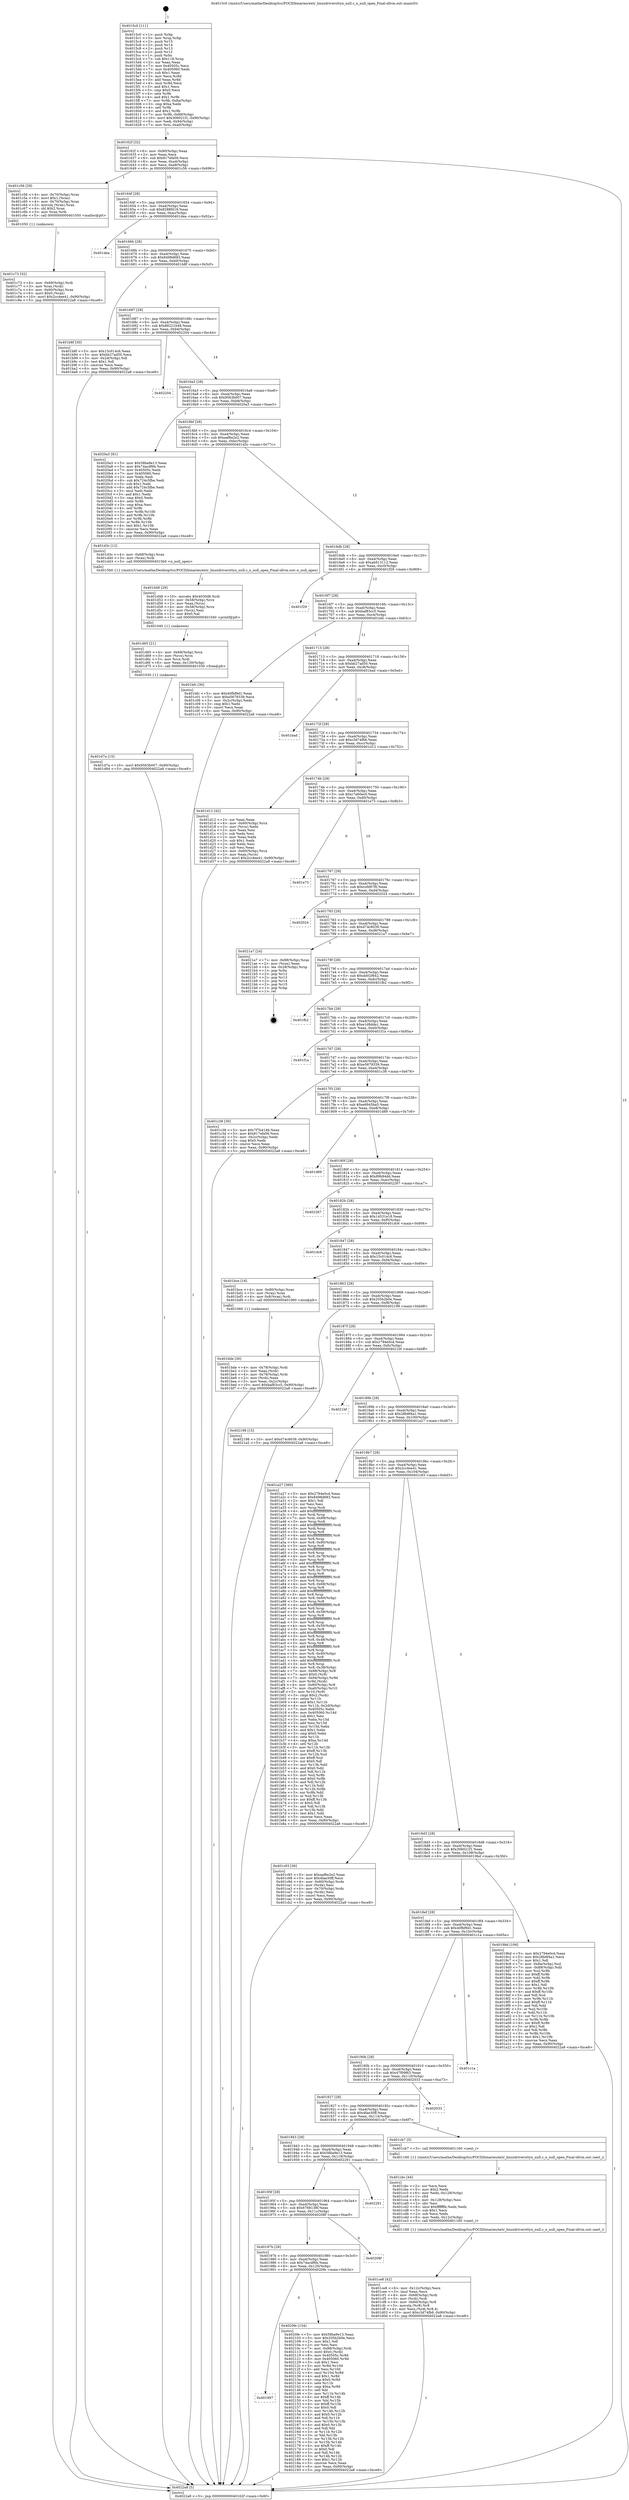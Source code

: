 digraph "0x4015c0" {
  label = "0x4015c0 (/mnt/c/Users/mathe/Desktop/tcc/POCII/binaries/extr_linuxdriversttyn_null.c_n_null_open_Final-ollvm.out::main(0))"
  labelloc = "t"
  node[shape=record]

  Entry [label="",width=0.3,height=0.3,shape=circle,fillcolor=black,style=filled]
  "0x40162f" [label="{
     0x40162f [32]\l
     | [instrs]\l
     &nbsp;&nbsp;0x40162f \<+6\>: mov -0x90(%rbp),%eax\l
     &nbsp;&nbsp;0x401635 \<+2\>: mov %eax,%ecx\l
     &nbsp;&nbsp;0x401637 \<+6\>: sub $0x817efa56,%ecx\l
     &nbsp;&nbsp;0x40163d \<+6\>: mov %eax,-0xa4(%rbp)\l
     &nbsp;&nbsp;0x401643 \<+6\>: mov %ecx,-0xa8(%rbp)\l
     &nbsp;&nbsp;0x401649 \<+6\>: je 0000000000401c56 \<main+0x696\>\l
  }"]
  "0x401c56" [label="{
     0x401c56 [29]\l
     | [instrs]\l
     &nbsp;&nbsp;0x401c56 \<+4\>: mov -0x70(%rbp),%rax\l
     &nbsp;&nbsp;0x401c5a \<+6\>: movl $0x1,(%rax)\l
     &nbsp;&nbsp;0x401c60 \<+4\>: mov -0x70(%rbp),%rax\l
     &nbsp;&nbsp;0x401c64 \<+3\>: movslq (%rax),%rax\l
     &nbsp;&nbsp;0x401c67 \<+4\>: shl $0x2,%rax\l
     &nbsp;&nbsp;0x401c6b \<+3\>: mov %rax,%rdi\l
     &nbsp;&nbsp;0x401c6e \<+5\>: call 0000000000401050 \<malloc@plt\>\l
     | [calls]\l
     &nbsp;&nbsp;0x401050 \{1\} (unknown)\l
  }"]
  "0x40164f" [label="{
     0x40164f [28]\l
     | [instrs]\l
     &nbsp;&nbsp;0x40164f \<+5\>: jmp 0000000000401654 \<main+0x94\>\l
     &nbsp;&nbsp;0x401654 \<+6\>: mov -0xa4(%rbp),%eax\l
     &nbsp;&nbsp;0x40165a \<+5\>: sub $0x8288f418,%eax\l
     &nbsp;&nbsp;0x40165f \<+6\>: mov %eax,-0xac(%rbp)\l
     &nbsp;&nbsp;0x401665 \<+6\>: je 0000000000401dea \<main+0x82a\>\l
  }"]
  Exit [label="",width=0.3,height=0.3,shape=circle,fillcolor=black,style=filled,peripheries=2]
  "0x401dea" [label="{
     0x401dea\l
  }", style=dashed]
  "0x40166b" [label="{
     0x40166b [28]\l
     | [instrs]\l
     &nbsp;&nbsp;0x40166b \<+5\>: jmp 0000000000401670 \<main+0xb0\>\l
     &nbsp;&nbsp;0x401670 \<+6\>: mov -0xa4(%rbp),%eax\l
     &nbsp;&nbsp;0x401676 \<+5\>: sub $0x8498d683,%eax\l
     &nbsp;&nbsp;0x40167b \<+6\>: mov %eax,-0xb0(%rbp)\l
     &nbsp;&nbsp;0x401681 \<+6\>: je 0000000000401b8f \<main+0x5cf\>\l
  }"]
  "0x401997" [label="{
     0x401997\l
  }", style=dashed]
  "0x401b8f" [label="{
     0x401b8f [30]\l
     | [instrs]\l
     &nbsp;&nbsp;0x401b8f \<+5\>: mov $0x15c014c6,%eax\l
     &nbsp;&nbsp;0x401b94 \<+5\>: mov $0xbb27ad50,%ecx\l
     &nbsp;&nbsp;0x401b99 \<+3\>: mov -0x2d(%rbp),%dl\l
     &nbsp;&nbsp;0x401b9c \<+3\>: test $0x1,%dl\l
     &nbsp;&nbsp;0x401b9f \<+3\>: cmovne %ecx,%eax\l
     &nbsp;&nbsp;0x401ba2 \<+6\>: mov %eax,-0x90(%rbp)\l
     &nbsp;&nbsp;0x401ba8 \<+5\>: jmp 00000000004022a8 \<main+0xce8\>\l
  }"]
  "0x401687" [label="{
     0x401687 [28]\l
     | [instrs]\l
     &nbsp;&nbsp;0x401687 \<+5\>: jmp 000000000040168c \<main+0xcc\>\l
     &nbsp;&nbsp;0x40168c \<+6\>: mov -0xa4(%rbp),%eax\l
     &nbsp;&nbsp;0x401692 \<+5\>: sub $0x88221b48,%eax\l
     &nbsp;&nbsp;0x401697 \<+6\>: mov %eax,-0xb4(%rbp)\l
     &nbsp;&nbsp;0x40169d \<+6\>: je 0000000000402204 \<main+0xc44\>\l
  }"]
  "0x4020fe" [label="{
     0x4020fe [154]\l
     | [instrs]\l
     &nbsp;&nbsp;0x4020fe \<+5\>: mov $0x58ba9e13,%eax\l
     &nbsp;&nbsp;0x402103 \<+5\>: mov $0x205b2b0e,%ecx\l
     &nbsp;&nbsp;0x402108 \<+2\>: mov $0x1,%dl\l
     &nbsp;&nbsp;0x40210a \<+2\>: xor %esi,%esi\l
     &nbsp;&nbsp;0x40210c \<+7\>: mov -0x88(%rbp),%rdi\l
     &nbsp;&nbsp;0x402113 \<+6\>: movl $0x0,(%rdi)\l
     &nbsp;&nbsp;0x402119 \<+8\>: mov 0x40505c,%r8d\l
     &nbsp;&nbsp;0x402121 \<+8\>: mov 0x405060,%r9d\l
     &nbsp;&nbsp;0x402129 \<+3\>: sub $0x1,%esi\l
     &nbsp;&nbsp;0x40212c \<+3\>: mov %r8d,%r10d\l
     &nbsp;&nbsp;0x40212f \<+3\>: add %esi,%r10d\l
     &nbsp;&nbsp;0x402132 \<+4\>: imul %r10d,%r8d\l
     &nbsp;&nbsp;0x402136 \<+4\>: and $0x1,%r8d\l
     &nbsp;&nbsp;0x40213a \<+4\>: cmp $0x0,%r8d\l
     &nbsp;&nbsp;0x40213e \<+4\>: sete %r11b\l
     &nbsp;&nbsp;0x402142 \<+4\>: cmp $0xa,%r9d\l
     &nbsp;&nbsp;0x402146 \<+3\>: setl %bl\l
     &nbsp;&nbsp;0x402149 \<+3\>: mov %r11b,%r14b\l
     &nbsp;&nbsp;0x40214c \<+4\>: xor $0xff,%r14b\l
     &nbsp;&nbsp;0x402150 \<+3\>: mov %bl,%r15b\l
     &nbsp;&nbsp;0x402153 \<+4\>: xor $0xff,%r15b\l
     &nbsp;&nbsp;0x402157 \<+3\>: xor $0x0,%dl\l
     &nbsp;&nbsp;0x40215a \<+3\>: mov %r14b,%r12b\l
     &nbsp;&nbsp;0x40215d \<+4\>: and $0x0,%r12b\l
     &nbsp;&nbsp;0x402161 \<+3\>: and %dl,%r11b\l
     &nbsp;&nbsp;0x402164 \<+3\>: mov %r15b,%r13b\l
     &nbsp;&nbsp;0x402167 \<+4\>: and $0x0,%r13b\l
     &nbsp;&nbsp;0x40216b \<+2\>: and %dl,%bl\l
     &nbsp;&nbsp;0x40216d \<+3\>: or %r11b,%r12b\l
     &nbsp;&nbsp;0x402170 \<+3\>: or %bl,%r13b\l
     &nbsp;&nbsp;0x402173 \<+3\>: xor %r13b,%r12b\l
     &nbsp;&nbsp;0x402176 \<+3\>: or %r15b,%r14b\l
     &nbsp;&nbsp;0x402179 \<+4\>: xor $0xff,%r14b\l
     &nbsp;&nbsp;0x40217d \<+3\>: or $0x0,%dl\l
     &nbsp;&nbsp;0x402180 \<+3\>: and %dl,%r14b\l
     &nbsp;&nbsp;0x402183 \<+3\>: or %r14b,%r12b\l
     &nbsp;&nbsp;0x402186 \<+4\>: test $0x1,%r12b\l
     &nbsp;&nbsp;0x40218a \<+3\>: cmovne %ecx,%eax\l
     &nbsp;&nbsp;0x40218d \<+6\>: mov %eax,-0x90(%rbp)\l
     &nbsp;&nbsp;0x402193 \<+5\>: jmp 00000000004022a8 \<main+0xce8\>\l
  }"]
  "0x402204" [label="{
     0x402204\l
  }", style=dashed]
  "0x4016a3" [label="{
     0x4016a3 [28]\l
     | [instrs]\l
     &nbsp;&nbsp;0x4016a3 \<+5\>: jmp 00000000004016a8 \<main+0xe8\>\l
     &nbsp;&nbsp;0x4016a8 \<+6\>: mov -0xa4(%rbp),%eax\l
     &nbsp;&nbsp;0x4016ae \<+5\>: sub $0x9563b007,%eax\l
     &nbsp;&nbsp;0x4016b3 \<+6\>: mov %eax,-0xb8(%rbp)\l
     &nbsp;&nbsp;0x4016b9 \<+6\>: je 00000000004020a3 \<main+0xae3\>\l
  }"]
  "0x40197b" [label="{
     0x40197b [28]\l
     | [instrs]\l
     &nbsp;&nbsp;0x40197b \<+5\>: jmp 0000000000401980 \<main+0x3c0\>\l
     &nbsp;&nbsp;0x401980 \<+6\>: mov -0xa4(%rbp),%eax\l
     &nbsp;&nbsp;0x401986 \<+5\>: sub $0x74acdf6b,%eax\l
     &nbsp;&nbsp;0x40198b \<+6\>: mov %eax,-0x120(%rbp)\l
     &nbsp;&nbsp;0x401991 \<+6\>: je 00000000004020fe \<main+0xb3e\>\l
  }"]
  "0x4020a3" [label="{
     0x4020a3 [91]\l
     | [instrs]\l
     &nbsp;&nbsp;0x4020a3 \<+5\>: mov $0x58ba9e13,%eax\l
     &nbsp;&nbsp;0x4020a8 \<+5\>: mov $0x74acdf6b,%ecx\l
     &nbsp;&nbsp;0x4020ad \<+7\>: mov 0x40505c,%edx\l
     &nbsp;&nbsp;0x4020b4 \<+7\>: mov 0x405060,%esi\l
     &nbsp;&nbsp;0x4020bb \<+2\>: mov %edx,%edi\l
     &nbsp;&nbsp;0x4020bd \<+6\>: sub $0x724c5fbe,%edi\l
     &nbsp;&nbsp;0x4020c3 \<+3\>: sub $0x1,%edi\l
     &nbsp;&nbsp;0x4020c6 \<+6\>: add $0x724c5fbe,%edi\l
     &nbsp;&nbsp;0x4020cc \<+3\>: imul %edi,%edx\l
     &nbsp;&nbsp;0x4020cf \<+3\>: and $0x1,%edx\l
     &nbsp;&nbsp;0x4020d2 \<+3\>: cmp $0x0,%edx\l
     &nbsp;&nbsp;0x4020d5 \<+4\>: sete %r8b\l
     &nbsp;&nbsp;0x4020d9 \<+3\>: cmp $0xa,%esi\l
     &nbsp;&nbsp;0x4020dc \<+4\>: setl %r9b\l
     &nbsp;&nbsp;0x4020e0 \<+3\>: mov %r8b,%r10b\l
     &nbsp;&nbsp;0x4020e3 \<+3\>: and %r9b,%r10b\l
     &nbsp;&nbsp;0x4020e6 \<+3\>: xor %r9b,%r8b\l
     &nbsp;&nbsp;0x4020e9 \<+3\>: or %r8b,%r10b\l
     &nbsp;&nbsp;0x4020ec \<+4\>: test $0x1,%r10b\l
     &nbsp;&nbsp;0x4020f0 \<+3\>: cmovne %ecx,%eax\l
     &nbsp;&nbsp;0x4020f3 \<+6\>: mov %eax,-0x90(%rbp)\l
     &nbsp;&nbsp;0x4020f9 \<+5\>: jmp 00000000004022a8 \<main+0xce8\>\l
  }"]
  "0x4016bf" [label="{
     0x4016bf [28]\l
     | [instrs]\l
     &nbsp;&nbsp;0x4016bf \<+5\>: jmp 00000000004016c4 \<main+0x104\>\l
     &nbsp;&nbsp;0x4016c4 \<+6\>: mov -0xa4(%rbp),%eax\l
     &nbsp;&nbsp;0x4016ca \<+5\>: sub $0xaaf6e2e2,%eax\l
     &nbsp;&nbsp;0x4016cf \<+6\>: mov %eax,-0xbc(%rbp)\l
     &nbsp;&nbsp;0x4016d5 \<+6\>: je 0000000000401d3c \<main+0x77c\>\l
  }"]
  "0x40208f" [label="{
     0x40208f\l
  }", style=dashed]
  "0x401d3c" [label="{
     0x401d3c [12]\l
     | [instrs]\l
     &nbsp;&nbsp;0x401d3c \<+4\>: mov -0x68(%rbp),%rax\l
     &nbsp;&nbsp;0x401d40 \<+3\>: mov (%rax),%rdi\l
     &nbsp;&nbsp;0x401d43 \<+5\>: call 00000000004015b0 \<n_null_open\>\l
     | [calls]\l
     &nbsp;&nbsp;0x4015b0 \{1\} (/mnt/c/Users/mathe/Desktop/tcc/POCII/binaries/extr_linuxdriversttyn_null.c_n_null_open_Final-ollvm.out::n_null_open)\l
  }"]
  "0x4016db" [label="{
     0x4016db [28]\l
     | [instrs]\l
     &nbsp;&nbsp;0x4016db \<+5\>: jmp 00000000004016e0 \<main+0x120\>\l
     &nbsp;&nbsp;0x4016e0 \<+6\>: mov -0xa4(%rbp),%eax\l
     &nbsp;&nbsp;0x4016e6 \<+5\>: sub $0xab913112,%eax\l
     &nbsp;&nbsp;0x4016eb \<+6\>: mov %eax,-0xc0(%rbp)\l
     &nbsp;&nbsp;0x4016f1 \<+6\>: je 0000000000401f29 \<main+0x969\>\l
  }"]
  "0x40195f" [label="{
     0x40195f [28]\l
     | [instrs]\l
     &nbsp;&nbsp;0x40195f \<+5\>: jmp 0000000000401964 \<main+0x3a4\>\l
     &nbsp;&nbsp;0x401964 \<+6\>: mov -0xa4(%rbp),%eax\l
     &nbsp;&nbsp;0x40196a \<+5\>: sub $0x6768138f,%eax\l
     &nbsp;&nbsp;0x40196f \<+6\>: mov %eax,-0x11c(%rbp)\l
     &nbsp;&nbsp;0x401975 \<+6\>: je 000000000040208f \<main+0xacf\>\l
  }"]
  "0x401f29" [label="{
     0x401f29\l
  }", style=dashed]
  "0x4016f7" [label="{
     0x4016f7 [28]\l
     | [instrs]\l
     &nbsp;&nbsp;0x4016f7 \<+5\>: jmp 00000000004016fc \<main+0x13c\>\l
     &nbsp;&nbsp;0x4016fc \<+6\>: mov -0xa4(%rbp),%eax\l
     &nbsp;&nbsp;0x401702 \<+5\>: sub $0xbaf83cc5,%eax\l
     &nbsp;&nbsp;0x401707 \<+6\>: mov %eax,-0xc4(%rbp)\l
     &nbsp;&nbsp;0x40170d \<+6\>: je 0000000000401bfc \<main+0x63c\>\l
  }"]
  "0x402291" [label="{
     0x402291\l
  }", style=dashed]
  "0x401bfc" [label="{
     0x401bfc [30]\l
     | [instrs]\l
     &nbsp;&nbsp;0x401bfc \<+5\>: mov $0x40fbf9d1,%eax\l
     &nbsp;&nbsp;0x401c01 \<+5\>: mov $0xe5678339,%ecx\l
     &nbsp;&nbsp;0x401c06 \<+3\>: mov -0x2c(%rbp),%edx\l
     &nbsp;&nbsp;0x401c09 \<+3\>: cmp $0x1,%edx\l
     &nbsp;&nbsp;0x401c0c \<+3\>: cmovl %ecx,%eax\l
     &nbsp;&nbsp;0x401c0f \<+6\>: mov %eax,-0x90(%rbp)\l
     &nbsp;&nbsp;0x401c15 \<+5\>: jmp 00000000004022a8 \<main+0xce8\>\l
  }"]
  "0x401713" [label="{
     0x401713 [28]\l
     | [instrs]\l
     &nbsp;&nbsp;0x401713 \<+5\>: jmp 0000000000401718 \<main+0x158\>\l
     &nbsp;&nbsp;0x401718 \<+6\>: mov -0xa4(%rbp),%eax\l
     &nbsp;&nbsp;0x40171e \<+5\>: sub $0xbb27ad50,%eax\l
     &nbsp;&nbsp;0x401723 \<+6\>: mov %eax,-0xc8(%rbp)\l
     &nbsp;&nbsp;0x401729 \<+6\>: je 0000000000401bad \<main+0x5ed\>\l
  }"]
  "0x401d7a" [label="{
     0x401d7a [15]\l
     | [instrs]\l
     &nbsp;&nbsp;0x401d7a \<+10\>: movl $0x9563b007,-0x90(%rbp)\l
     &nbsp;&nbsp;0x401d84 \<+5\>: jmp 00000000004022a8 \<main+0xce8\>\l
  }"]
  "0x401bad" [label="{
     0x401bad\l
  }", style=dashed]
  "0x40172f" [label="{
     0x40172f [28]\l
     | [instrs]\l
     &nbsp;&nbsp;0x40172f \<+5\>: jmp 0000000000401734 \<main+0x174\>\l
     &nbsp;&nbsp;0x401734 \<+6\>: mov -0xa4(%rbp),%eax\l
     &nbsp;&nbsp;0x40173a \<+5\>: sub $0xc3d74fb6,%eax\l
     &nbsp;&nbsp;0x40173f \<+6\>: mov %eax,-0xcc(%rbp)\l
     &nbsp;&nbsp;0x401745 \<+6\>: je 0000000000401d12 \<main+0x752\>\l
  }"]
  "0x401d65" [label="{
     0x401d65 [21]\l
     | [instrs]\l
     &nbsp;&nbsp;0x401d65 \<+4\>: mov -0x68(%rbp),%rcx\l
     &nbsp;&nbsp;0x401d69 \<+3\>: mov (%rcx),%rcx\l
     &nbsp;&nbsp;0x401d6c \<+3\>: mov %rcx,%rdi\l
     &nbsp;&nbsp;0x401d6f \<+6\>: mov %eax,-0x130(%rbp)\l
     &nbsp;&nbsp;0x401d75 \<+5\>: call 0000000000401030 \<free@plt\>\l
     | [calls]\l
     &nbsp;&nbsp;0x401030 \{1\} (unknown)\l
  }"]
  "0x401d12" [label="{
     0x401d12 [42]\l
     | [instrs]\l
     &nbsp;&nbsp;0x401d12 \<+2\>: xor %eax,%eax\l
     &nbsp;&nbsp;0x401d14 \<+4\>: mov -0x60(%rbp),%rcx\l
     &nbsp;&nbsp;0x401d18 \<+2\>: mov (%rcx),%edx\l
     &nbsp;&nbsp;0x401d1a \<+2\>: mov %eax,%esi\l
     &nbsp;&nbsp;0x401d1c \<+2\>: sub %edx,%esi\l
     &nbsp;&nbsp;0x401d1e \<+2\>: mov %eax,%edx\l
     &nbsp;&nbsp;0x401d20 \<+3\>: sub $0x1,%edx\l
     &nbsp;&nbsp;0x401d23 \<+2\>: add %edx,%esi\l
     &nbsp;&nbsp;0x401d25 \<+2\>: sub %esi,%eax\l
     &nbsp;&nbsp;0x401d27 \<+4\>: mov -0x60(%rbp),%rcx\l
     &nbsp;&nbsp;0x401d2b \<+2\>: mov %eax,(%rcx)\l
     &nbsp;&nbsp;0x401d2d \<+10\>: movl $0x2cc4ee41,-0x90(%rbp)\l
     &nbsp;&nbsp;0x401d37 \<+5\>: jmp 00000000004022a8 \<main+0xce8\>\l
  }"]
  "0x40174b" [label="{
     0x40174b [28]\l
     | [instrs]\l
     &nbsp;&nbsp;0x40174b \<+5\>: jmp 0000000000401750 \<main+0x190\>\l
     &nbsp;&nbsp;0x401750 \<+6\>: mov -0xa4(%rbp),%eax\l
     &nbsp;&nbsp;0x401756 \<+5\>: sub $0xc7a60ec0,%eax\l
     &nbsp;&nbsp;0x40175b \<+6\>: mov %eax,-0xd0(%rbp)\l
     &nbsp;&nbsp;0x401761 \<+6\>: je 0000000000401e73 \<main+0x8b3\>\l
  }"]
  "0x401d48" [label="{
     0x401d48 [29]\l
     | [instrs]\l
     &nbsp;&nbsp;0x401d48 \<+10\>: movabs $0x4030d6,%rdi\l
     &nbsp;&nbsp;0x401d52 \<+4\>: mov -0x58(%rbp),%rcx\l
     &nbsp;&nbsp;0x401d56 \<+2\>: mov %eax,(%rcx)\l
     &nbsp;&nbsp;0x401d58 \<+4\>: mov -0x58(%rbp),%rcx\l
     &nbsp;&nbsp;0x401d5c \<+2\>: mov (%rcx),%esi\l
     &nbsp;&nbsp;0x401d5e \<+2\>: mov $0x0,%al\l
     &nbsp;&nbsp;0x401d60 \<+5\>: call 0000000000401040 \<printf@plt\>\l
     | [calls]\l
     &nbsp;&nbsp;0x401040 \{1\} (unknown)\l
  }"]
  "0x401e73" [label="{
     0x401e73\l
  }", style=dashed]
  "0x401767" [label="{
     0x401767 [28]\l
     | [instrs]\l
     &nbsp;&nbsp;0x401767 \<+5\>: jmp 000000000040176c \<main+0x1ac\>\l
     &nbsp;&nbsp;0x40176c \<+6\>: mov -0xa4(%rbp),%eax\l
     &nbsp;&nbsp;0x401772 \<+5\>: sub $0xccfd97f0,%eax\l
     &nbsp;&nbsp;0x401777 \<+6\>: mov %eax,-0xd4(%rbp)\l
     &nbsp;&nbsp;0x40177d \<+6\>: je 0000000000402024 \<main+0xa64\>\l
  }"]
  "0x401ce8" [label="{
     0x401ce8 [42]\l
     | [instrs]\l
     &nbsp;&nbsp;0x401ce8 \<+6\>: mov -0x12c(%rbp),%ecx\l
     &nbsp;&nbsp;0x401cee \<+3\>: imul %eax,%ecx\l
     &nbsp;&nbsp;0x401cf1 \<+4\>: mov -0x68(%rbp),%rdi\l
     &nbsp;&nbsp;0x401cf5 \<+3\>: mov (%rdi),%rdi\l
     &nbsp;&nbsp;0x401cf8 \<+4\>: mov -0x60(%rbp),%r8\l
     &nbsp;&nbsp;0x401cfc \<+3\>: movslq (%r8),%r8\l
     &nbsp;&nbsp;0x401cff \<+4\>: mov %ecx,(%rdi,%r8,4)\l
     &nbsp;&nbsp;0x401d03 \<+10\>: movl $0xc3d74fb6,-0x90(%rbp)\l
     &nbsp;&nbsp;0x401d0d \<+5\>: jmp 00000000004022a8 \<main+0xce8\>\l
  }"]
  "0x402024" [label="{
     0x402024\l
  }", style=dashed]
  "0x401783" [label="{
     0x401783 [28]\l
     | [instrs]\l
     &nbsp;&nbsp;0x401783 \<+5\>: jmp 0000000000401788 \<main+0x1c8\>\l
     &nbsp;&nbsp;0x401788 \<+6\>: mov -0xa4(%rbp),%eax\l
     &nbsp;&nbsp;0x40178e \<+5\>: sub $0xd74c8039,%eax\l
     &nbsp;&nbsp;0x401793 \<+6\>: mov %eax,-0xd8(%rbp)\l
     &nbsp;&nbsp;0x401799 \<+6\>: je 00000000004021a7 \<main+0xbe7\>\l
  }"]
  "0x401cbc" [label="{
     0x401cbc [44]\l
     | [instrs]\l
     &nbsp;&nbsp;0x401cbc \<+2\>: xor %ecx,%ecx\l
     &nbsp;&nbsp;0x401cbe \<+5\>: mov $0x2,%edx\l
     &nbsp;&nbsp;0x401cc3 \<+6\>: mov %edx,-0x128(%rbp)\l
     &nbsp;&nbsp;0x401cc9 \<+1\>: cltd\l
     &nbsp;&nbsp;0x401cca \<+6\>: mov -0x128(%rbp),%esi\l
     &nbsp;&nbsp;0x401cd0 \<+2\>: idiv %esi\l
     &nbsp;&nbsp;0x401cd2 \<+6\>: imul $0xfffffffe,%edx,%edx\l
     &nbsp;&nbsp;0x401cd8 \<+3\>: sub $0x1,%ecx\l
     &nbsp;&nbsp;0x401cdb \<+2\>: sub %ecx,%edx\l
     &nbsp;&nbsp;0x401cdd \<+6\>: mov %edx,-0x12c(%rbp)\l
     &nbsp;&nbsp;0x401ce3 \<+5\>: call 0000000000401160 \<next_i\>\l
     | [calls]\l
     &nbsp;&nbsp;0x401160 \{1\} (/mnt/c/Users/mathe/Desktop/tcc/POCII/binaries/extr_linuxdriversttyn_null.c_n_null_open_Final-ollvm.out::next_i)\l
  }"]
  "0x4021a7" [label="{
     0x4021a7 [24]\l
     | [instrs]\l
     &nbsp;&nbsp;0x4021a7 \<+7\>: mov -0x88(%rbp),%rax\l
     &nbsp;&nbsp;0x4021ae \<+2\>: mov (%rax),%eax\l
     &nbsp;&nbsp;0x4021b0 \<+4\>: lea -0x28(%rbp),%rsp\l
     &nbsp;&nbsp;0x4021b4 \<+1\>: pop %rbx\l
     &nbsp;&nbsp;0x4021b5 \<+2\>: pop %r12\l
     &nbsp;&nbsp;0x4021b7 \<+2\>: pop %r13\l
     &nbsp;&nbsp;0x4021b9 \<+2\>: pop %r14\l
     &nbsp;&nbsp;0x4021bb \<+2\>: pop %r15\l
     &nbsp;&nbsp;0x4021bd \<+1\>: pop %rbp\l
     &nbsp;&nbsp;0x4021be \<+1\>: ret\l
  }"]
  "0x40179f" [label="{
     0x40179f [28]\l
     | [instrs]\l
     &nbsp;&nbsp;0x40179f \<+5\>: jmp 00000000004017a4 \<main+0x1e4\>\l
     &nbsp;&nbsp;0x4017a4 \<+6\>: mov -0xa4(%rbp),%eax\l
     &nbsp;&nbsp;0x4017aa \<+5\>: sub $0xdd02f642,%eax\l
     &nbsp;&nbsp;0x4017af \<+6\>: mov %eax,-0xdc(%rbp)\l
     &nbsp;&nbsp;0x4017b5 \<+6\>: je 0000000000401fb2 \<main+0x9f2\>\l
  }"]
  "0x401943" [label="{
     0x401943 [28]\l
     | [instrs]\l
     &nbsp;&nbsp;0x401943 \<+5\>: jmp 0000000000401948 \<main+0x388\>\l
     &nbsp;&nbsp;0x401948 \<+6\>: mov -0xa4(%rbp),%eax\l
     &nbsp;&nbsp;0x40194e \<+5\>: sub $0x58ba9e13,%eax\l
     &nbsp;&nbsp;0x401953 \<+6\>: mov %eax,-0x118(%rbp)\l
     &nbsp;&nbsp;0x401959 \<+6\>: je 0000000000402291 \<main+0xcd1\>\l
  }"]
  "0x401fb2" [label="{
     0x401fb2\l
  }", style=dashed]
  "0x4017bb" [label="{
     0x4017bb [28]\l
     | [instrs]\l
     &nbsp;&nbsp;0x4017bb \<+5\>: jmp 00000000004017c0 \<main+0x200\>\l
     &nbsp;&nbsp;0x4017c0 \<+6\>: mov -0xa4(%rbp),%eax\l
     &nbsp;&nbsp;0x4017c6 \<+5\>: sub $0xe1d8dda1,%eax\l
     &nbsp;&nbsp;0x4017cb \<+6\>: mov %eax,-0xe0(%rbp)\l
     &nbsp;&nbsp;0x4017d1 \<+6\>: je 0000000000401f1a \<main+0x95a\>\l
  }"]
  "0x401cb7" [label="{
     0x401cb7 [5]\l
     | [instrs]\l
     &nbsp;&nbsp;0x401cb7 \<+5\>: call 0000000000401160 \<next_i\>\l
     | [calls]\l
     &nbsp;&nbsp;0x401160 \{1\} (/mnt/c/Users/mathe/Desktop/tcc/POCII/binaries/extr_linuxdriversttyn_null.c_n_null_open_Final-ollvm.out::next_i)\l
  }"]
  "0x401f1a" [label="{
     0x401f1a\l
  }", style=dashed]
  "0x4017d7" [label="{
     0x4017d7 [28]\l
     | [instrs]\l
     &nbsp;&nbsp;0x4017d7 \<+5\>: jmp 00000000004017dc \<main+0x21c\>\l
     &nbsp;&nbsp;0x4017dc \<+6\>: mov -0xa4(%rbp),%eax\l
     &nbsp;&nbsp;0x4017e2 \<+5\>: sub $0xe5678339,%eax\l
     &nbsp;&nbsp;0x4017e7 \<+6\>: mov %eax,-0xe4(%rbp)\l
     &nbsp;&nbsp;0x4017ed \<+6\>: je 0000000000401c38 \<main+0x678\>\l
  }"]
  "0x401927" [label="{
     0x401927 [28]\l
     | [instrs]\l
     &nbsp;&nbsp;0x401927 \<+5\>: jmp 000000000040192c \<main+0x36c\>\l
     &nbsp;&nbsp;0x40192c \<+6\>: mov -0xa4(%rbp),%eax\l
     &nbsp;&nbsp;0x401932 \<+5\>: sub $0x4fae30ff,%eax\l
     &nbsp;&nbsp;0x401937 \<+6\>: mov %eax,-0x114(%rbp)\l
     &nbsp;&nbsp;0x40193d \<+6\>: je 0000000000401cb7 \<main+0x6f7\>\l
  }"]
  "0x401c38" [label="{
     0x401c38 [30]\l
     | [instrs]\l
     &nbsp;&nbsp;0x401c38 \<+5\>: mov $0x7f7b4146,%eax\l
     &nbsp;&nbsp;0x401c3d \<+5\>: mov $0x817efa56,%ecx\l
     &nbsp;&nbsp;0x401c42 \<+3\>: mov -0x2c(%rbp),%edx\l
     &nbsp;&nbsp;0x401c45 \<+3\>: cmp $0x0,%edx\l
     &nbsp;&nbsp;0x401c48 \<+3\>: cmove %ecx,%eax\l
     &nbsp;&nbsp;0x401c4b \<+6\>: mov %eax,-0x90(%rbp)\l
     &nbsp;&nbsp;0x401c51 \<+5\>: jmp 00000000004022a8 \<main+0xce8\>\l
  }"]
  "0x4017f3" [label="{
     0x4017f3 [28]\l
     | [instrs]\l
     &nbsp;&nbsp;0x4017f3 \<+5\>: jmp 00000000004017f8 \<main+0x238\>\l
     &nbsp;&nbsp;0x4017f8 \<+6\>: mov -0xa4(%rbp),%eax\l
     &nbsp;&nbsp;0x4017fe \<+5\>: sub $0xe6945ba5,%eax\l
     &nbsp;&nbsp;0x401803 \<+6\>: mov %eax,-0xe8(%rbp)\l
     &nbsp;&nbsp;0x401809 \<+6\>: je 0000000000401d89 \<main+0x7c9\>\l
  }"]
  "0x402033" [label="{
     0x402033\l
  }", style=dashed]
  "0x401d89" [label="{
     0x401d89\l
  }", style=dashed]
  "0x40180f" [label="{
     0x40180f [28]\l
     | [instrs]\l
     &nbsp;&nbsp;0x40180f \<+5\>: jmp 0000000000401814 \<main+0x254\>\l
     &nbsp;&nbsp;0x401814 \<+6\>: mov -0xa4(%rbp),%eax\l
     &nbsp;&nbsp;0x40181a \<+5\>: sub $0x89b94dd,%eax\l
     &nbsp;&nbsp;0x40181f \<+6\>: mov %eax,-0xec(%rbp)\l
     &nbsp;&nbsp;0x401825 \<+6\>: je 0000000000402267 \<main+0xca7\>\l
  }"]
  "0x40190b" [label="{
     0x40190b [28]\l
     | [instrs]\l
     &nbsp;&nbsp;0x40190b \<+5\>: jmp 0000000000401910 \<main+0x350\>\l
     &nbsp;&nbsp;0x401910 \<+6\>: mov -0xa4(%rbp),%eax\l
     &nbsp;&nbsp;0x401916 \<+5\>: sub $0x47f09f63,%eax\l
     &nbsp;&nbsp;0x40191b \<+6\>: mov %eax,-0x110(%rbp)\l
     &nbsp;&nbsp;0x401921 \<+6\>: je 0000000000402033 \<main+0xa73\>\l
  }"]
  "0x402267" [label="{
     0x402267\l
  }", style=dashed]
  "0x40182b" [label="{
     0x40182b [28]\l
     | [instrs]\l
     &nbsp;&nbsp;0x40182b \<+5\>: jmp 0000000000401830 \<main+0x270\>\l
     &nbsp;&nbsp;0x401830 \<+6\>: mov -0xa4(%rbp),%eax\l
     &nbsp;&nbsp;0x401836 \<+5\>: sub $0x14531e18,%eax\l
     &nbsp;&nbsp;0x40183b \<+6\>: mov %eax,-0xf0(%rbp)\l
     &nbsp;&nbsp;0x401841 \<+6\>: je 0000000000401dc6 \<main+0x806\>\l
  }"]
  "0x401c1a" [label="{
     0x401c1a\l
  }", style=dashed]
  "0x401dc6" [label="{
     0x401dc6\l
  }", style=dashed]
  "0x401847" [label="{
     0x401847 [28]\l
     | [instrs]\l
     &nbsp;&nbsp;0x401847 \<+5\>: jmp 000000000040184c \<main+0x28c\>\l
     &nbsp;&nbsp;0x40184c \<+6\>: mov -0xa4(%rbp),%eax\l
     &nbsp;&nbsp;0x401852 \<+5\>: sub $0x15c014c6,%eax\l
     &nbsp;&nbsp;0x401857 \<+6\>: mov %eax,-0xf4(%rbp)\l
     &nbsp;&nbsp;0x40185d \<+6\>: je 0000000000401bce \<main+0x60e\>\l
  }"]
  "0x401c73" [label="{
     0x401c73 [32]\l
     | [instrs]\l
     &nbsp;&nbsp;0x401c73 \<+4\>: mov -0x68(%rbp),%rdi\l
     &nbsp;&nbsp;0x401c77 \<+3\>: mov %rax,(%rdi)\l
     &nbsp;&nbsp;0x401c7a \<+4\>: mov -0x60(%rbp),%rax\l
     &nbsp;&nbsp;0x401c7e \<+6\>: movl $0x0,(%rax)\l
     &nbsp;&nbsp;0x401c84 \<+10\>: movl $0x2cc4ee41,-0x90(%rbp)\l
     &nbsp;&nbsp;0x401c8e \<+5\>: jmp 00000000004022a8 \<main+0xce8\>\l
  }"]
  "0x401bce" [label="{
     0x401bce [16]\l
     | [instrs]\l
     &nbsp;&nbsp;0x401bce \<+4\>: mov -0x80(%rbp),%rax\l
     &nbsp;&nbsp;0x401bd2 \<+3\>: mov (%rax),%rax\l
     &nbsp;&nbsp;0x401bd5 \<+4\>: mov 0x8(%rax),%rdi\l
     &nbsp;&nbsp;0x401bd9 \<+5\>: call 0000000000401060 \<atoi@plt\>\l
     | [calls]\l
     &nbsp;&nbsp;0x401060 \{1\} (unknown)\l
  }"]
  "0x401863" [label="{
     0x401863 [28]\l
     | [instrs]\l
     &nbsp;&nbsp;0x401863 \<+5\>: jmp 0000000000401868 \<main+0x2a8\>\l
     &nbsp;&nbsp;0x401868 \<+6\>: mov -0xa4(%rbp),%eax\l
     &nbsp;&nbsp;0x40186e \<+5\>: sub $0x205b2b0e,%eax\l
     &nbsp;&nbsp;0x401873 \<+6\>: mov %eax,-0xf8(%rbp)\l
     &nbsp;&nbsp;0x401879 \<+6\>: je 0000000000402198 \<main+0xbd8\>\l
  }"]
  "0x401bde" [label="{
     0x401bde [30]\l
     | [instrs]\l
     &nbsp;&nbsp;0x401bde \<+4\>: mov -0x78(%rbp),%rdi\l
     &nbsp;&nbsp;0x401be2 \<+2\>: mov %eax,(%rdi)\l
     &nbsp;&nbsp;0x401be4 \<+4\>: mov -0x78(%rbp),%rdi\l
     &nbsp;&nbsp;0x401be8 \<+2\>: mov (%rdi),%eax\l
     &nbsp;&nbsp;0x401bea \<+3\>: mov %eax,-0x2c(%rbp)\l
     &nbsp;&nbsp;0x401bed \<+10\>: movl $0xbaf83cc5,-0x90(%rbp)\l
     &nbsp;&nbsp;0x401bf7 \<+5\>: jmp 00000000004022a8 \<main+0xce8\>\l
  }"]
  "0x402198" [label="{
     0x402198 [15]\l
     | [instrs]\l
     &nbsp;&nbsp;0x402198 \<+10\>: movl $0xd74c8039,-0x90(%rbp)\l
     &nbsp;&nbsp;0x4021a2 \<+5\>: jmp 00000000004022a8 \<main+0xce8\>\l
  }"]
  "0x40187f" [label="{
     0x40187f [28]\l
     | [instrs]\l
     &nbsp;&nbsp;0x40187f \<+5\>: jmp 0000000000401884 \<main+0x2c4\>\l
     &nbsp;&nbsp;0x401884 \<+6\>: mov -0xa4(%rbp),%eax\l
     &nbsp;&nbsp;0x40188a \<+5\>: sub $0x2794e0cd,%eax\l
     &nbsp;&nbsp;0x40188f \<+6\>: mov %eax,-0xfc(%rbp)\l
     &nbsp;&nbsp;0x401895 \<+6\>: je 00000000004021bf \<main+0xbff\>\l
  }"]
  "0x4015c0" [label="{
     0x4015c0 [111]\l
     | [instrs]\l
     &nbsp;&nbsp;0x4015c0 \<+1\>: push %rbp\l
     &nbsp;&nbsp;0x4015c1 \<+3\>: mov %rsp,%rbp\l
     &nbsp;&nbsp;0x4015c4 \<+2\>: push %r15\l
     &nbsp;&nbsp;0x4015c6 \<+2\>: push %r14\l
     &nbsp;&nbsp;0x4015c8 \<+2\>: push %r13\l
     &nbsp;&nbsp;0x4015ca \<+2\>: push %r12\l
     &nbsp;&nbsp;0x4015cc \<+1\>: push %rbx\l
     &nbsp;&nbsp;0x4015cd \<+7\>: sub $0x118,%rsp\l
     &nbsp;&nbsp;0x4015d4 \<+2\>: xor %eax,%eax\l
     &nbsp;&nbsp;0x4015d6 \<+7\>: mov 0x40505c,%ecx\l
     &nbsp;&nbsp;0x4015dd \<+7\>: mov 0x405060,%edx\l
     &nbsp;&nbsp;0x4015e4 \<+3\>: sub $0x1,%eax\l
     &nbsp;&nbsp;0x4015e7 \<+3\>: mov %ecx,%r8d\l
     &nbsp;&nbsp;0x4015ea \<+3\>: add %eax,%r8d\l
     &nbsp;&nbsp;0x4015ed \<+4\>: imul %r8d,%ecx\l
     &nbsp;&nbsp;0x4015f1 \<+3\>: and $0x1,%ecx\l
     &nbsp;&nbsp;0x4015f4 \<+3\>: cmp $0x0,%ecx\l
     &nbsp;&nbsp;0x4015f7 \<+4\>: sete %r9b\l
     &nbsp;&nbsp;0x4015fb \<+4\>: and $0x1,%r9b\l
     &nbsp;&nbsp;0x4015ff \<+7\>: mov %r9b,-0x8a(%rbp)\l
     &nbsp;&nbsp;0x401606 \<+3\>: cmp $0xa,%edx\l
     &nbsp;&nbsp;0x401609 \<+4\>: setl %r9b\l
     &nbsp;&nbsp;0x40160d \<+4\>: and $0x1,%r9b\l
     &nbsp;&nbsp;0x401611 \<+7\>: mov %r9b,-0x89(%rbp)\l
     &nbsp;&nbsp;0x401618 \<+10\>: movl $0x306021f1,-0x90(%rbp)\l
     &nbsp;&nbsp;0x401622 \<+6\>: mov %edi,-0x94(%rbp)\l
     &nbsp;&nbsp;0x401628 \<+7\>: mov %rsi,-0xa0(%rbp)\l
  }"]
  "0x4021bf" [label="{
     0x4021bf\l
  }", style=dashed]
  "0x40189b" [label="{
     0x40189b [28]\l
     | [instrs]\l
     &nbsp;&nbsp;0x40189b \<+5\>: jmp 00000000004018a0 \<main+0x2e0\>\l
     &nbsp;&nbsp;0x4018a0 \<+6\>: mov -0xa4(%rbp),%eax\l
     &nbsp;&nbsp;0x4018a6 \<+5\>: sub $0x28b8f4a1,%eax\l
     &nbsp;&nbsp;0x4018ab \<+6\>: mov %eax,-0x100(%rbp)\l
     &nbsp;&nbsp;0x4018b1 \<+6\>: je 0000000000401a27 \<main+0x467\>\l
  }"]
  "0x4022a8" [label="{
     0x4022a8 [5]\l
     | [instrs]\l
     &nbsp;&nbsp;0x4022a8 \<+5\>: jmp 000000000040162f \<main+0x6f\>\l
  }"]
  "0x401a27" [label="{
     0x401a27 [360]\l
     | [instrs]\l
     &nbsp;&nbsp;0x401a27 \<+5\>: mov $0x2794e0cd,%eax\l
     &nbsp;&nbsp;0x401a2c \<+5\>: mov $0x8498d683,%ecx\l
     &nbsp;&nbsp;0x401a31 \<+2\>: mov $0x1,%dl\l
     &nbsp;&nbsp;0x401a33 \<+2\>: xor %esi,%esi\l
     &nbsp;&nbsp;0x401a35 \<+3\>: mov %rsp,%rdi\l
     &nbsp;&nbsp;0x401a38 \<+4\>: add $0xfffffffffffffff0,%rdi\l
     &nbsp;&nbsp;0x401a3c \<+3\>: mov %rdi,%rsp\l
     &nbsp;&nbsp;0x401a3f \<+7\>: mov %rdi,-0x88(%rbp)\l
     &nbsp;&nbsp;0x401a46 \<+3\>: mov %rsp,%rdi\l
     &nbsp;&nbsp;0x401a49 \<+4\>: add $0xfffffffffffffff0,%rdi\l
     &nbsp;&nbsp;0x401a4d \<+3\>: mov %rdi,%rsp\l
     &nbsp;&nbsp;0x401a50 \<+3\>: mov %rsp,%r8\l
     &nbsp;&nbsp;0x401a53 \<+4\>: add $0xfffffffffffffff0,%r8\l
     &nbsp;&nbsp;0x401a57 \<+3\>: mov %r8,%rsp\l
     &nbsp;&nbsp;0x401a5a \<+4\>: mov %r8,-0x80(%rbp)\l
     &nbsp;&nbsp;0x401a5e \<+3\>: mov %rsp,%r8\l
     &nbsp;&nbsp;0x401a61 \<+4\>: add $0xfffffffffffffff0,%r8\l
     &nbsp;&nbsp;0x401a65 \<+3\>: mov %r8,%rsp\l
     &nbsp;&nbsp;0x401a68 \<+4\>: mov %r8,-0x78(%rbp)\l
     &nbsp;&nbsp;0x401a6c \<+3\>: mov %rsp,%r8\l
     &nbsp;&nbsp;0x401a6f \<+4\>: add $0xfffffffffffffff0,%r8\l
     &nbsp;&nbsp;0x401a73 \<+3\>: mov %r8,%rsp\l
     &nbsp;&nbsp;0x401a76 \<+4\>: mov %r8,-0x70(%rbp)\l
     &nbsp;&nbsp;0x401a7a \<+3\>: mov %rsp,%r8\l
     &nbsp;&nbsp;0x401a7d \<+4\>: add $0xfffffffffffffff0,%r8\l
     &nbsp;&nbsp;0x401a81 \<+3\>: mov %r8,%rsp\l
     &nbsp;&nbsp;0x401a84 \<+4\>: mov %r8,-0x68(%rbp)\l
     &nbsp;&nbsp;0x401a88 \<+3\>: mov %rsp,%r8\l
     &nbsp;&nbsp;0x401a8b \<+4\>: add $0xfffffffffffffff0,%r8\l
     &nbsp;&nbsp;0x401a8f \<+3\>: mov %r8,%rsp\l
     &nbsp;&nbsp;0x401a92 \<+4\>: mov %r8,-0x60(%rbp)\l
     &nbsp;&nbsp;0x401a96 \<+3\>: mov %rsp,%r8\l
     &nbsp;&nbsp;0x401a99 \<+4\>: add $0xfffffffffffffff0,%r8\l
     &nbsp;&nbsp;0x401a9d \<+3\>: mov %r8,%rsp\l
     &nbsp;&nbsp;0x401aa0 \<+4\>: mov %r8,-0x58(%rbp)\l
     &nbsp;&nbsp;0x401aa4 \<+3\>: mov %rsp,%r8\l
     &nbsp;&nbsp;0x401aa7 \<+4\>: add $0xfffffffffffffff0,%r8\l
     &nbsp;&nbsp;0x401aab \<+3\>: mov %r8,%rsp\l
     &nbsp;&nbsp;0x401aae \<+4\>: mov %r8,-0x50(%rbp)\l
     &nbsp;&nbsp;0x401ab2 \<+3\>: mov %rsp,%r8\l
     &nbsp;&nbsp;0x401ab5 \<+4\>: add $0xfffffffffffffff0,%r8\l
     &nbsp;&nbsp;0x401ab9 \<+3\>: mov %r8,%rsp\l
     &nbsp;&nbsp;0x401abc \<+4\>: mov %r8,-0x48(%rbp)\l
     &nbsp;&nbsp;0x401ac0 \<+3\>: mov %rsp,%r8\l
     &nbsp;&nbsp;0x401ac3 \<+4\>: add $0xfffffffffffffff0,%r8\l
     &nbsp;&nbsp;0x401ac7 \<+3\>: mov %r8,%rsp\l
     &nbsp;&nbsp;0x401aca \<+4\>: mov %r8,-0x40(%rbp)\l
     &nbsp;&nbsp;0x401ace \<+3\>: mov %rsp,%r8\l
     &nbsp;&nbsp;0x401ad1 \<+4\>: add $0xfffffffffffffff0,%r8\l
     &nbsp;&nbsp;0x401ad5 \<+3\>: mov %r8,%rsp\l
     &nbsp;&nbsp;0x401ad8 \<+4\>: mov %r8,-0x38(%rbp)\l
     &nbsp;&nbsp;0x401adc \<+7\>: mov -0x88(%rbp),%r8\l
     &nbsp;&nbsp;0x401ae3 \<+7\>: movl $0x0,(%r8)\l
     &nbsp;&nbsp;0x401aea \<+7\>: mov -0x94(%rbp),%r9d\l
     &nbsp;&nbsp;0x401af1 \<+3\>: mov %r9d,(%rdi)\l
     &nbsp;&nbsp;0x401af4 \<+4\>: mov -0x80(%rbp),%r8\l
     &nbsp;&nbsp;0x401af8 \<+7\>: mov -0xa0(%rbp),%r10\l
     &nbsp;&nbsp;0x401aff \<+3\>: mov %r10,(%r8)\l
     &nbsp;&nbsp;0x401b02 \<+3\>: cmpl $0x2,(%rdi)\l
     &nbsp;&nbsp;0x401b05 \<+4\>: setne %r11b\l
     &nbsp;&nbsp;0x401b09 \<+4\>: and $0x1,%r11b\l
     &nbsp;&nbsp;0x401b0d \<+4\>: mov %r11b,-0x2d(%rbp)\l
     &nbsp;&nbsp;0x401b11 \<+7\>: mov 0x40505c,%ebx\l
     &nbsp;&nbsp;0x401b18 \<+8\>: mov 0x405060,%r14d\l
     &nbsp;&nbsp;0x401b20 \<+3\>: sub $0x1,%esi\l
     &nbsp;&nbsp;0x401b23 \<+3\>: mov %ebx,%r15d\l
     &nbsp;&nbsp;0x401b26 \<+3\>: add %esi,%r15d\l
     &nbsp;&nbsp;0x401b29 \<+4\>: imul %r15d,%ebx\l
     &nbsp;&nbsp;0x401b2d \<+3\>: and $0x1,%ebx\l
     &nbsp;&nbsp;0x401b30 \<+3\>: cmp $0x0,%ebx\l
     &nbsp;&nbsp;0x401b33 \<+4\>: sete %r11b\l
     &nbsp;&nbsp;0x401b37 \<+4\>: cmp $0xa,%r14d\l
     &nbsp;&nbsp;0x401b3b \<+4\>: setl %r12b\l
     &nbsp;&nbsp;0x401b3f \<+3\>: mov %r11b,%r13b\l
     &nbsp;&nbsp;0x401b42 \<+4\>: xor $0xff,%r13b\l
     &nbsp;&nbsp;0x401b46 \<+3\>: mov %r12b,%sil\l
     &nbsp;&nbsp;0x401b49 \<+4\>: xor $0xff,%sil\l
     &nbsp;&nbsp;0x401b4d \<+3\>: xor $0x0,%dl\l
     &nbsp;&nbsp;0x401b50 \<+3\>: mov %r13b,%dil\l
     &nbsp;&nbsp;0x401b53 \<+4\>: and $0x0,%dil\l
     &nbsp;&nbsp;0x401b57 \<+3\>: and %dl,%r11b\l
     &nbsp;&nbsp;0x401b5a \<+3\>: mov %sil,%r8b\l
     &nbsp;&nbsp;0x401b5d \<+4\>: and $0x0,%r8b\l
     &nbsp;&nbsp;0x401b61 \<+3\>: and %dl,%r12b\l
     &nbsp;&nbsp;0x401b64 \<+3\>: or %r11b,%dil\l
     &nbsp;&nbsp;0x401b67 \<+3\>: or %r12b,%r8b\l
     &nbsp;&nbsp;0x401b6a \<+3\>: xor %r8b,%dil\l
     &nbsp;&nbsp;0x401b6d \<+3\>: or %sil,%r13b\l
     &nbsp;&nbsp;0x401b70 \<+4\>: xor $0xff,%r13b\l
     &nbsp;&nbsp;0x401b74 \<+3\>: or $0x0,%dl\l
     &nbsp;&nbsp;0x401b77 \<+3\>: and %dl,%r13b\l
     &nbsp;&nbsp;0x401b7a \<+3\>: or %r13b,%dil\l
     &nbsp;&nbsp;0x401b7d \<+4\>: test $0x1,%dil\l
     &nbsp;&nbsp;0x401b81 \<+3\>: cmovne %ecx,%eax\l
     &nbsp;&nbsp;0x401b84 \<+6\>: mov %eax,-0x90(%rbp)\l
     &nbsp;&nbsp;0x401b8a \<+5\>: jmp 00000000004022a8 \<main+0xce8\>\l
  }"]
  "0x4018b7" [label="{
     0x4018b7 [28]\l
     | [instrs]\l
     &nbsp;&nbsp;0x4018b7 \<+5\>: jmp 00000000004018bc \<main+0x2fc\>\l
     &nbsp;&nbsp;0x4018bc \<+6\>: mov -0xa4(%rbp),%eax\l
     &nbsp;&nbsp;0x4018c2 \<+5\>: sub $0x2cc4ee41,%eax\l
     &nbsp;&nbsp;0x4018c7 \<+6\>: mov %eax,-0x104(%rbp)\l
     &nbsp;&nbsp;0x4018cd \<+6\>: je 0000000000401c93 \<main+0x6d3\>\l
  }"]
  "0x4018ef" [label="{
     0x4018ef [28]\l
     | [instrs]\l
     &nbsp;&nbsp;0x4018ef \<+5\>: jmp 00000000004018f4 \<main+0x334\>\l
     &nbsp;&nbsp;0x4018f4 \<+6\>: mov -0xa4(%rbp),%eax\l
     &nbsp;&nbsp;0x4018fa \<+5\>: sub $0x40fbf9d1,%eax\l
     &nbsp;&nbsp;0x4018ff \<+6\>: mov %eax,-0x10c(%rbp)\l
     &nbsp;&nbsp;0x401905 \<+6\>: je 0000000000401c1a \<main+0x65a\>\l
  }"]
  "0x401c93" [label="{
     0x401c93 [36]\l
     | [instrs]\l
     &nbsp;&nbsp;0x401c93 \<+5\>: mov $0xaaf6e2e2,%eax\l
     &nbsp;&nbsp;0x401c98 \<+5\>: mov $0x4fae30ff,%ecx\l
     &nbsp;&nbsp;0x401c9d \<+4\>: mov -0x60(%rbp),%rdx\l
     &nbsp;&nbsp;0x401ca1 \<+2\>: mov (%rdx),%esi\l
     &nbsp;&nbsp;0x401ca3 \<+4\>: mov -0x70(%rbp),%rdx\l
     &nbsp;&nbsp;0x401ca7 \<+2\>: cmp (%rdx),%esi\l
     &nbsp;&nbsp;0x401ca9 \<+3\>: cmovl %ecx,%eax\l
     &nbsp;&nbsp;0x401cac \<+6\>: mov %eax,-0x90(%rbp)\l
     &nbsp;&nbsp;0x401cb2 \<+5\>: jmp 00000000004022a8 \<main+0xce8\>\l
  }"]
  "0x4018d3" [label="{
     0x4018d3 [28]\l
     | [instrs]\l
     &nbsp;&nbsp;0x4018d3 \<+5\>: jmp 00000000004018d8 \<main+0x318\>\l
     &nbsp;&nbsp;0x4018d8 \<+6\>: mov -0xa4(%rbp),%eax\l
     &nbsp;&nbsp;0x4018de \<+5\>: sub $0x306021f1,%eax\l
     &nbsp;&nbsp;0x4018e3 \<+6\>: mov %eax,-0x108(%rbp)\l
     &nbsp;&nbsp;0x4018e9 \<+6\>: je 00000000004019bd \<main+0x3fd\>\l
  }"]
  "0x4019bd" [label="{
     0x4019bd [106]\l
     | [instrs]\l
     &nbsp;&nbsp;0x4019bd \<+5\>: mov $0x2794e0cd,%eax\l
     &nbsp;&nbsp;0x4019c2 \<+5\>: mov $0x28b8f4a1,%ecx\l
     &nbsp;&nbsp;0x4019c7 \<+2\>: mov $0x1,%dl\l
     &nbsp;&nbsp;0x4019c9 \<+7\>: mov -0x8a(%rbp),%sil\l
     &nbsp;&nbsp;0x4019d0 \<+7\>: mov -0x89(%rbp),%dil\l
     &nbsp;&nbsp;0x4019d7 \<+3\>: mov %sil,%r8b\l
     &nbsp;&nbsp;0x4019da \<+4\>: xor $0xff,%r8b\l
     &nbsp;&nbsp;0x4019de \<+3\>: mov %dil,%r9b\l
     &nbsp;&nbsp;0x4019e1 \<+4\>: xor $0xff,%r9b\l
     &nbsp;&nbsp;0x4019e5 \<+3\>: xor $0x1,%dl\l
     &nbsp;&nbsp;0x4019e8 \<+3\>: mov %r8b,%r10b\l
     &nbsp;&nbsp;0x4019eb \<+4\>: and $0xff,%r10b\l
     &nbsp;&nbsp;0x4019ef \<+3\>: and %dl,%sil\l
     &nbsp;&nbsp;0x4019f2 \<+3\>: mov %r9b,%r11b\l
     &nbsp;&nbsp;0x4019f5 \<+4\>: and $0xff,%r11b\l
     &nbsp;&nbsp;0x4019f9 \<+3\>: and %dl,%dil\l
     &nbsp;&nbsp;0x4019fc \<+3\>: or %sil,%r10b\l
     &nbsp;&nbsp;0x4019ff \<+3\>: or %dil,%r11b\l
     &nbsp;&nbsp;0x401a02 \<+3\>: xor %r11b,%r10b\l
     &nbsp;&nbsp;0x401a05 \<+3\>: or %r9b,%r8b\l
     &nbsp;&nbsp;0x401a08 \<+4\>: xor $0xff,%r8b\l
     &nbsp;&nbsp;0x401a0c \<+3\>: or $0x1,%dl\l
     &nbsp;&nbsp;0x401a0f \<+3\>: and %dl,%r8b\l
     &nbsp;&nbsp;0x401a12 \<+3\>: or %r8b,%r10b\l
     &nbsp;&nbsp;0x401a15 \<+4\>: test $0x1,%r10b\l
     &nbsp;&nbsp;0x401a19 \<+3\>: cmovne %ecx,%eax\l
     &nbsp;&nbsp;0x401a1c \<+6\>: mov %eax,-0x90(%rbp)\l
     &nbsp;&nbsp;0x401a22 \<+5\>: jmp 00000000004022a8 \<main+0xce8\>\l
  }"]
  Entry -> "0x4015c0" [label=" 1"]
  "0x40162f" -> "0x401c56" [label=" 1"]
  "0x40162f" -> "0x40164f" [label=" 15"]
  "0x4021a7" -> Exit [label=" 1"]
  "0x40164f" -> "0x401dea" [label=" 0"]
  "0x40164f" -> "0x40166b" [label=" 15"]
  "0x402198" -> "0x4022a8" [label=" 1"]
  "0x40166b" -> "0x401b8f" [label=" 1"]
  "0x40166b" -> "0x401687" [label=" 14"]
  "0x4020fe" -> "0x4022a8" [label=" 1"]
  "0x401687" -> "0x402204" [label=" 0"]
  "0x401687" -> "0x4016a3" [label=" 14"]
  "0x40197b" -> "0x401997" [label=" 0"]
  "0x4016a3" -> "0x4020a3" [label=" 1"]
  "0x4016a3" -> "0x4016bf" [label=" 13"]
  "0x40197b" -> "0x4020fe" [label=" 1"]
  "0x4016bf" -> "0x401d3c" [label=" 1"]
  "0x4016bf" -> "0x4016db" [label=" 12"]
  "0x40195f" -> "0x40197b" [label=" 1"]
  "0x4016db" -> "0x401f29" [label=" 0"]
  "0x4016db" -> "0x4016f7" [label=" 12"]
  "0x40195f" -> "0x40208f" [label=" 0"]
  "0x4016f7" -> "0x401bfc" [label=" 1"]
  "0x4016f7" -> "0x401713" [label=" 11"]
  "0x401943" -> "0x40195f" [label=" 1"]
  "0x401713" -> "0x401bad" [label=" 0"]
  "0x401713" -> "0x40172f" [label=" 11"]
  "0x401943" -> "0x402291" [label=" 0"]
  "0x40172f" -> "0x401d12" [label=" 1"]
  "0x40172f" -> "0x40174b" [label=" 10"]
  "0x4020a3" -> "0x4022a8" [label=" 1"]
  "0x40174b" -> "0x401e73" [label=" 0"]
  "0x40174b" -> "0x401767" [label=" 10"]
  "0x401d7a" -> "0x4022a8" [label=" 1"]
  "0x401767" -> "0x402024" [label=" 0"]
  "0x401767" -> "0x401783" [label=" 10"]
  "0x401d65" -> "0x401d7a" [label=" 1"]
  "0x401783" -> "0x4021a7" [label=" 1"]
  "0x401783" -> "0x40179f" [label=" 9"]
  "0x401d48" -> "0x401d65" [label=" 1"]
  "0x40179f" -> "0x401fb2" [label=" 0"]
  "0x40179f" -> "0x4017bb" [label=" 9"]
  "0x401d3c" -> "0x401d48" [label=" 1"]
  "0x4017bb" -> "0x401f1a" [label=" 0"]
  "0x4017bb" -> "0x4017d7" [label=" 9"]
  "0x401d12" -> "0x4022a8" [label=" 1"]
  "0x4017d7" -> "0x401c38" [label=" 1"]
  "0x4017d7" -> "0x4017f3" [label=" 8"]
  "0x401cbc" -> "0x401ce8" [label=" 1"]
  "0x4017f3" -> "0x401d89" [label=" 0"]
  "0x4017f3" -> "0x40180f" [label=" 8"]
  "0x401cb7" -> "0x401cbc" [label=" 1"]
  "0x40180f" -> "0x402267" [label=" 0"]
  "0x40180f" -> "0x40182b" [label=" 8"]
  "0x401927" -> "0x401cb7" [label=" 1"]
  "0x40182b" -> "0x401dc6" [label=" 0"]
  "0x40182b" -> "0x401847" [label=" 8"]
  "0x401ce8" -> "0x4022a8" [label=" 1"]
  "0x401847" -> "0x401bce" [label=" 1"]
  "0x401847" -> "0x401863" [label=" 7"]
  "0x40190b" -> "0x402033" [label=" 0"]
  "0x401863" -> "0x402198" [label=" 1"]
  "0x401863" -> "0x40187f" [label=" 6"]
  "0x401927" -> "0x401943" [label=" 1"]
  "0x40187f" -> "0x4021bf" [label=" 0"]
  "0x40187f" -> "0x40189b" [label=" 6"]
  "0x4018ef" -> "0x401c1a" [label=" 0"]
  "0x40189b" -> "0x401a27" [label=" 1"]
  "0x40189b" -> "0x4018b7" [label=" 5"]
  "0x40190b" -> "0x401927" [label=" 2"]
  "0x4018b7" -> "0x401c93" [label=" 2"]
  "0x4018b7" -> "0x4018d3" [label=" 3"]
  "0x401c93" -> "0x4022a8" [label=" 2"]
  "0x4018d3" -> "0x4019bd" [label=" 1"]
  "0x4018d3" -> "0x4018ef" [label=" 2"]
  "0x4019bd" -> "0x4022a8" [label=" 1"]
  "0x4015c0" -> "0x40162f" [label=" 1"]
  "0x4022a8" -> "0x40162f" [label=" 15"]
  "0x4018ef" -> "0x40190b" [label=" 2"]
  "0x401a27" -> "0x4022a8" [label=" 1"]
  "0x401b8f" -> "0x4022a8" [label=" 1"]
  "0x401bce" -> "0x401bde" [label=" 1"]
  "0x401bde" -> "0x4022a8" [label=" 1"]
  "0x401bfc" -> "0x4022a8" [label=" 1"]
  "0x401c38" -> "0x4022a8" [label=" 1"]
  "0x401c56" -> "0x401c73" [label=" 1"]
  "0x401c73" -> "0x4022a8" [label=" 1"]
}

